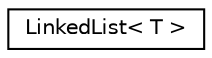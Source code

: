 digraph "Graphical Class Hierarchy"
{
  edge [fontname="Helvetica",fontsize="10",labelfontname="Helvetica",labelfontsize="10"];
  node [fontname="Helvetica",fontsize="10",shape=record];
  rankdir="LR";
  Node0 [label="LinkedList\< T \>",height=0.2,width=0.4,color="black", fillcolor="white", style="filled",URL="$class_linked_list.html",tooltip="templated linked list class. "];
}

